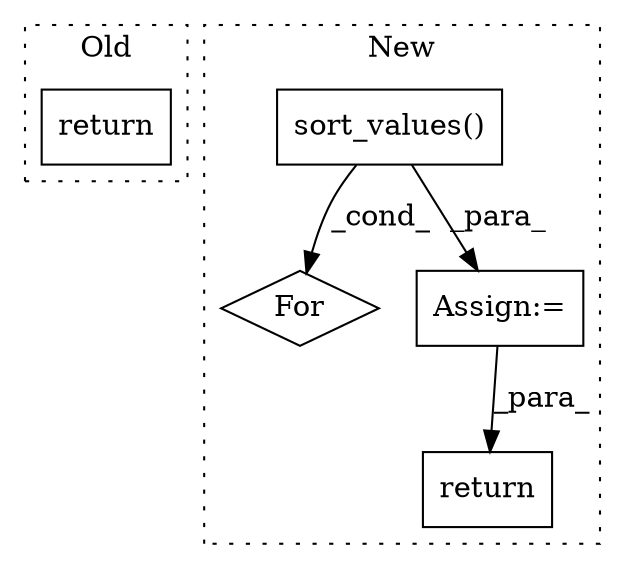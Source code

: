 digraph G {
subgraph cluster0 {
1 [label="return" a="93" s="701" l="7" shape="box"];
label = "Old";
style="dotted";
}
subgraph cluster1 {
2 [label="sort_values()" a="75" s="3042" l="69" shape="box"];
3 [label="return" a="93" s="3697" l="7" shape="box"];
4 [label="For" a="107" s="3275,3308" l="4,10" shape="diamond"];
5 [label="Assign:=" a="68" s="3231" l="3" shape="box"];
label = "New";
style="dotted";
}
2 -> 5 [label="_para_"];
2 -> 4 [label="_cond_"];
5 -> 3 [label="_para_"];
}